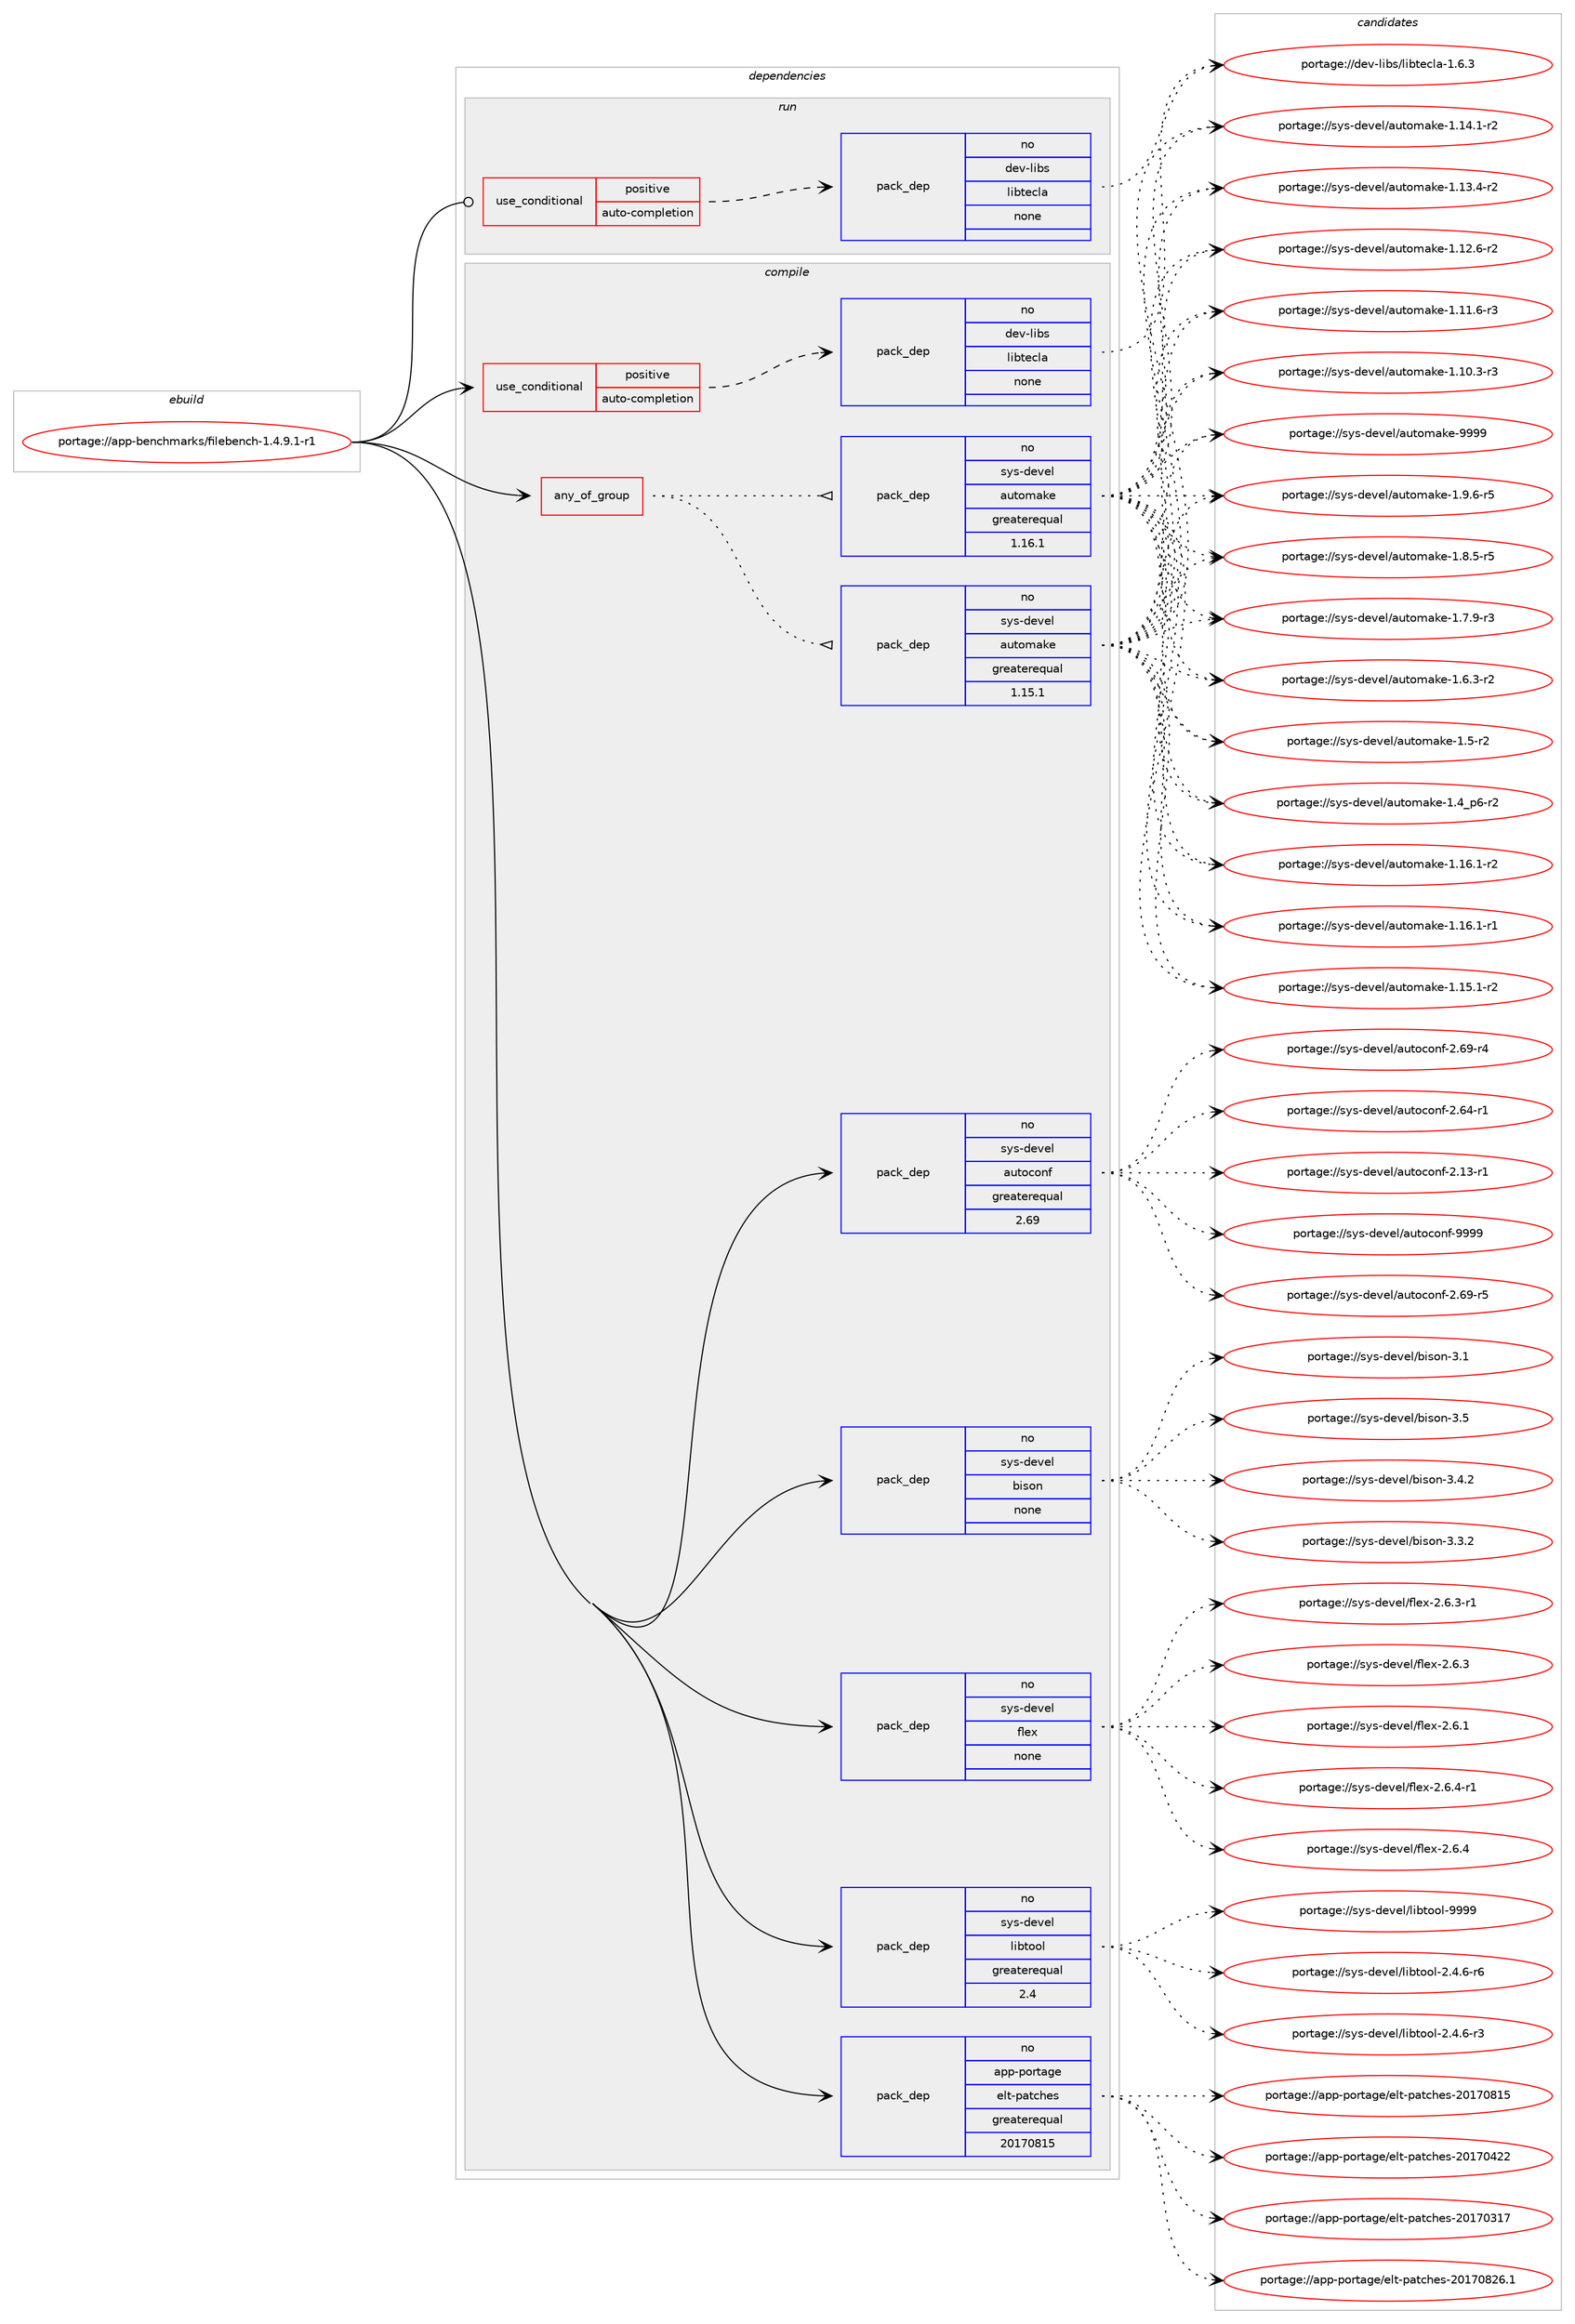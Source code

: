 digraph prolog {

# *************
# Graph options
# *************

newrank=true;
concentrate=true;
compound=true;
graph [rankdir=LR,fontname=Helvetica,fontsize=10,ranksep=1.5];#, ranksep=2.5, nodesep=0.2];
edge  [arrowhead=vee];
node  [fontname=Helvetica,fontsize=10];

# **********
# The ebuild
# **********

subgraph cluster_leftcol {
color=gray;
label=<<i>ebuild</i>>;
id [label="portage://app-benchmarks/filebench-1.4.9.1-r1", color=red, width=4, href="../app-benchmarks/filebench-1.4.9.1-r1.svg"];
}

# ****************
# The dependencies
# ****************

subgraph cluster_midcol {
color=gray;
label=<<i>dependencies</i>>;
subgraph cluster_compile {
fillcolor="#eeeeee";
style=filled;
label=<<i>compile</i>>;
subgraph any8294 {
dependency644967 [label=<<TABLE BORDER="0" CELLBORDER="1" CELLSPACING="0" CELLPADDING="4"><TR><TD CELLPADDING="10">any_of_group</TD></TR></TABLE>>, shape=none, color=red];subgraph pack484456 {
dependency644968 [label=<<TABLE BORDER="0" CELLBORDER="1" CELLSPACING="0" CELLPADDING="4" WIDTH="220"><TR><TD ROWSPAN="6" CELLPADDING="30">pack_dep</TD></TR><TR><TD WIDTH="110">no</TD></TR><TR><TD>sys-devel</TD></TR><TR><TD>automake</TD></TR><TR><TD>greaterequal</TD></TR><TR><TD>1.16.1</TD></TR></TABLE>>, shape=none, color=blue];
}
dependency644967:e -> dependency644968:w [weight=20,style="dotted",arrowhead="oinv"];
subgraph pack484457 {
dependency644969 [label=<<TABLE BORDER="0" CELLBORDER="1" CELLSPACING="0" CELLPADDING="4" WIDTH="220"><TR><TD ROWSPAN="6" CELLPADDING="30">pack_dep</TD></TR><TR><TD WIDTH="110">no</TD></TR><TR><TD>sys-devel</TD></TR><TR><TD>automake</TD></TR><TR><TD>greaterequal</TD></TR><TR><TD>1.15.1</TD></TR></TABLE>>, shape=none, color=blue];
}
dependency644967:e -> dependency644969:w [weight=20,style="dotted",arrowhead="oinv"];
}
id:e -> dependency644967:w [weight=20,style="solid",arrowhead="vee"];
subgraph cond151924 {
dependency644970 [label=<<TABLE BORDER="0" CELLBORDER="1" CELLSPACING="0" CELLPADDING="4"><TR><TD ROWSPAN="3" CELLPADDING="10">use_conditional</TD></TR><TR><TD>positive</TD></TR><TR><TD>auto-completion</TD></TR></TABLE>>, shape=none, color=red];
subgraph pack484458 {
dependency644971 [label=<<TABLE BORDER="0" CELLBORDER="1" CELLSPACING="0" CELLPADDING="4" WIDTH="220"><TR><TD ROWSPAN="6" CELLPADDING="30">pack_dep</TD></TR><TR><TD WIDTH="110">no</TD></TR><TR><TD>dev-libs</TD></TR><TR><TD>libtecla</TD></TR><TR><TD>none</TD></TR><TR><TD></TD></TR></TABLE>>, shape=none, color=blue];
}
dependency644970:e -> dependency644971:w [weight=20,style="dashed",arrowhead="vee"];
}
id:e -> dependency644970:w [weight=20,style="solid",arrowhead="vee"];
subgraph pack484459 {
dependency644972 [label=<<TABLE BORDER="0" CELLBORDER="1" CELLSPACING="0" CELLPADDING="4" WIDTH="220"><TR><TD ROWSPAN="6" CELLPADDING="30">pack_dep</TD></TR><TR><TD WIDTH="110">no</TD></TR><TR><TD>app-portage</TD></TR><TR><TD>elt-patches</TD></TR><TR><TD>greaterequal</TD></TR><TR><TD>20170815</TD></TR></TABLE>>, shape=none, color=blue];
}
id:e -> dependency644972:w [weight=20,style="solid",arrowhead="vee"];
subgraph pack484460 {
dependency644973 [label=<<TABLE BORDER="0" CELLBORDER="1" CELLSPACING="0" CELLPADDING="4" WIDTH="220"><TR><TD ROWSPAN="6" CELLPADDING="30">pack_dep</TD></TR><TR><TD WIDTH="110">no</TD></TR><TR><TD>sys-devel</TD></TR><TR><TD>autoconf</TD></TR><TR><TD>greaterequal</TD></TR><TR><TD>2.69</TD></TR></TABLE>>, shape=none, color=blue];
}
id:e -> dependency644973:w [weight=20,style="solid",arrowhead="vee"];
subgraph pack484461 {
dependency644974 [label=<<TABLE BORDER="0" CELLBORDER="1" CELLSPACING="0" CELLPADDING="4" WIDTH="220"><TR><TD ROWSPAN="6" CELLPADDING="30">pack_dep</TD></TR><TR><TD WIDTH="110">no</TD></TR><TR><TD>sys-devel</TD></TR><TR><TD>bison</TD></TR><TR><TD>none</TD></TR><TR><TD></TD></TR></TABLE>>, shape=none, color=blue];
}
id:e -> dependency644974:w [weight=20,style="solid",arrowhead="vee"];
subgraph pack484462 {
dependency644975 [label=<<TABLE BORDER="0" CELLBORDER="1" CELLSPACING="0" CELLPADDING="4" WIDTH="220"><TR><TD ROWSPAN="6" CELLPADDING="30">pack_dep</TD></TR><TR><TD WIDTH="110">no</TD></TR><TR><TD>sys-devel</TD></TR><TR><TD>flex</TD></TR><TR><TD>none</TD></TR><TR><TD></TD></TR></TABLE>>, shape=none, color=blue];
}
id:e -> dependency644975:w [weight=20,style="solid",arrowhead="vee"];
subgraph pack484463 {
dependency644976 [label=<<TABLE BORDER="0" CELLBORDER="1" CELLSPACING="0" CELLPADDING="4" WIDTH="220"><TR><TD ROWSPAN="6" CELLPADDING="30">pack_dep</TD></TR><TR><TD WIDTH="110">no</TD></TR><TR><TD>sys-devel</TD></TR><TR><TD>libtool</TD></TR><TR><TD>greaterequal</TD></TR><TR><TD>2.4</TD></TR></TABLE>>, shape=none, color=blue];
}
id:e -> dependency644976:w [weight=20,style="solid",arrowhead="vee"];
}
subgraph cluster_compileandrun {
fillcolor="#eeeeee";
style=filled;
label=<<i>compile and run</i>>;
}
subgraph cluster_run {
fillcolor="#eeeeee";
style=filled;
label=<<i>run</i>>;
subgraph cond151925 {
dependency644977 [label=<<TABLE BORDER="0" CELLBORDER="1" CELLSPACING="0" CELLPADDING="4"><TR><TD ROWSPAN="3" CELLPADDING="10">use_conditional</TD></TR><TR><TD>positive</TD></TR><TR><TD>auto-completion</TD></TR></TABLE>>, shape=none, color=red];
subgraph pack484464 {
dependency644978 [label=<<TABLE BORDER="0" CELLBORDER="1" CELLSPACING="0" CELLPADDING="4" WIDTH="220"><TR><TD ROWSPAN="6" CELLPADDING="30">pack_dep</TD></TR><TR><TD WIDTH="110">no</TD></TR><TR><TD>dev-libs</TD></TR><TR><TD>libtecla</TD></TR><TR><TD>none</TD></TR><TR><TD></TD></TR></TABLE>>, shape=none, color=blue];
}
dependency644977:e -> dependency644978:w [weight=20,style="dashed",arrowhead="vee"];
}
id:e -> dependency644977:w [weight=20,style="solid",arrowhead="odot"];
}
}

# **************
# The candidates
# **************

subgraph cluster_choices {
rank=same;
color=gray;
label=<<i>candidates</i>>;

subgraph choice484456 {
color=black;
nodesep=1;
choice115121115451001011181011084797117116111109971071014557575757 [label="portage://sys-devel/automake-9999", color=red, width=4,href="../sys-devel/automake-9999.svg"];
choice115121115451001011181011084797117116111109971071014549465746544511453 [label="portage://sys-devel/automake-1.9.6-r5", color=red, width=4,href="../sys-devel/automake-1.9.6-r5.svg"];
choice115121115451001011181011084797117116111109971071014549465646534511453 [label="portage://sys-devel/automake-1.8.5-r5", color=red, width=4,href="../sys-devel/automake-1.8.5-r5.svg"];
choice115121115451001011181011084797117116111109971071014549465546574511451 [label="portage://sys-devel/automake-1.7.9-r3", color=red, width=4,href="../sys-devel/automake-1.7.9-r3.svg"];
choice115121115451001011181011084797117116111109971071014549465446514511450 [label="portage://sys-devel/automake-1.6.3-r2", color=red, width=4,href="../sys-devel/automake-1.6.3-r2.svg"];
choice11512111545100101118101108479711711611110997107101454946534511450 [label="portage://sys-devel/automake-1.5-r2", color=red, width=4,href="../sys-devel/automake-1.5-r2.svg"];
choice115121115451001011181011084797117116111109971071014549465295112544511450 [label="portage://sys-devel/automake-1.4_p6-r2", color=red, width=4,href="../sys-devel/automake-1.4_p6-r2.svg"];
choice11512111545100101118101108479711711611110997107101454946495446494511450 [label="portage://sys-devel/automake-1.16.1-r2", color=red, width=4,href="../sys-devel/automake-1.16.1-r2.svg"];
choice11512111545100101118101108479711711611110997107101454946495446494511449 [label="portage://sys-devel/automake-1.16.1-r1", color=red, width=4,href="../sys-devel/automake-1.16.1-r1.svg"];
choice11512111545100101118101108479711711611110997107101454946495346494511450 [label="portage://sys-devel/automake-1.15.1-r2", color=red, width=4,href="../sys-devel/automake-1.15.1-r2.svg"];
choice11512111545100101118101108479711711611110997107101454946495246494511450 [label="portage://sys-devel/automake-1.14.1-r2", color=red, width=4,href="../sys-devel/automake-1.14.1-r2.svg"];
choice11512111545100101118101108479711711611110997107101454946495146524511450 [label="portage://sys-devel/automake-1.13.4-r2", color=red, width=4,href="../sys-devel/automake-1.13.4-r2.svg"];
choice11512111545100101118101108479711711611110997107101454946495046544511450 [label="portage://sys-devel/automake-1.12.6-r2", color=red, width=4,href="../sys-devel/automake-1.12.6-r2.svg"];
choice11512111545100101118101108479711711611110997107101454946494946544511451 [label="portage://sys-devel/automake-1.11.6-r3", color=red, width=4,href="../sys-devel/automake-1.11.6-r3.svg"];
choice11512111545100101118101108479711711611110997107101454946494846514511451 [label="portage://sys-devel/automake-1.10.3-r3", color=red, width=4,href="../sys-devel/automake-1.10.3-r3.svg"];
dependency644968:e -> choice115121115451001011181011084797117116111109971071014557575757:w [style=dotted,weight="100"];
dependency644968:e -> choice115121115451001011181011084797117116111109971071014549465746544511453:w [style=dotted,weight="100"];
dependency644968:e -> choice115121115451001011181011084797117116111109971071014549465646534511453:w [style=dotted,weight="100"];
dependency644968:e -> choice115121115451001011181011084797117116111109971071014549465546574511451:w [style=dotted,weight="100"];
dependency644968:e -> choice115121115451001011181011084797117116111109971071014549465446514511450:w [style=dotted,weight="100"];
dependency644968:e -> choice11512111545100101118101108479711711611110997107101454946534511450:w [style=dotted,weight="100"];
dependency644968:e -> choice115121115451001011181011084797117116111109971071014549465295112544511450:w [style=dotted,weight="100"];
dependency644968:e -> choice11512111545100101118101108479711711611110997107101454946495446494511450:w [style=dotted,weight="100"];
dependency644968:e -> choice11512111545100101118101108479711711611110997107101454946495446494511449:w [style=dotted,weight="100"];
dependency644968:e -> choice11512111545100101118101108479711711611110997107101454946495346494511450:w [style=dotted,weight="100"];
dependency644968:e -> choice11512111545100101118101108479711711611110997107101454946495246494511450:w [style=dotted,weight="100"];
dependency644968:e -> choice11512111545100101118101108479711711611110997107101454946495146524511450:w [style=dotted,weight="100"];
dependency644968:e -> choice11512111545100101118101108479711711611110997107101454946495046544511450:w [style=dotted,weight="100"];
dependency644968:e -> choice11512111545100101118101108479711711611110997107101454946494946544511451:w [style=dotted,weight="100"];
dependency644968:e -> choice11512111545100101118101108479711711611110997107101454946494846514511451:w [style=dotted,weight="100"];
}
subgraph choice484457 {
color=black;
nodesep=1;
choice115121115451001011181011084797117116111109971071014557575757 [label="portage://sys-devel/automake-9999", color=red, width=4,href="../sys-devel/automake-9999.svg"];
choice115121115451001011181011084797117116111109971071014549465746544511453 [label="portage://sys-devel/automake-1.9.6-r5", color=red, width=4,href="../sys-devel/automake-1.9.6-r5.svg"];
choice115121115451001011181011084797117116111109971071014549465646534511453 [label="portage://sys-devel/automake-1.8.5-r5", color=red, width=4,href="../sys-devel/automake-1.8.5-r5.svg"];
choice115121115451001011181011084797117116111109971071014549465546574511451 [label="portage://sys-devel/automake-1.7.9-r3", color=red, width=4,href="../sys-devel/automake-1.7.9-r3.svg"];
choice115121115451001011181011084797117116111109971071014549465446514511450 [label="portage://sys-devel/automake-1.6.3-r2", color=red, width=4,href="../sys-devel/automake-1.6.3-r2.svg"];
choice11512111545100101118101108479711711611110997107101454946534511450 [label="portage://sys-devel/automake-1.5-r2", color=red, width=4,href="../sys-devel/automake-1.5-r2.svg"];
choice115121115451001011181011084797117116111109971071014549465295112544511450 [label="portage://sys-devel/automake-1.4_p6-r2", color=red, width=4,href="../sys-devel/automake-1.4_p6-r2.svg"];
choice11512111545100101118101108479711711611110997107101454946495446494511450 [label="portage://sys-devel/automake-1.16.1-r2", color=red, width=4,href="../sys-devel/automake-1.16.1-r2.svg"];
choice11512111545100101118101108479711711611110997107101454946495446494511449 [label="portage://sys-devel/automake-1.16.1-r1", color=red, width=4,href="../sys-devel/automake-1.16.1-r1.svg"];
choice11512111545100101118101108479711711611110997107101454946495346494511450 [label="portage://sys-devel/automake-1.15.1-r2", color=red, width=4,href="../sys-devel/automake-1.15.1-r2.svg"];
choice11512111545100101118101108479711711611110997107101454946495246494511450 [label="portage://sys-devel/automake-1.14.1-r2", color=red, width=4,href="../sys-devel/automake-1.14.1-r2.svg"];
choice11512111545100101118101108479711711611110997107101454946495146524511450 [label="portage://sys-devel/automake-1.13.4-r2", color=red, width=4,href="../sys-devel/automake-1.13.4-r2.svg"];
choice11512111545100101118101108479711711611110997107101454946495046544511450 [label="portage://sys-devel/automake-1.12.6-r2", color=red, width=4,href="../sys-devel/automake-1.12.6-r2.svg"];
choice11512111545100101118101108479711711611110997107101454946494946544511451 [label="portage://sys-devel/automake-1.11.6-r3", color=red, width=4,href="../sys-devel/automake-1.11.6-r3.svg"];
choice11512111545100101118101108479711711611110997107101454946494846514511451 [label="portage://sys-devel/automake-1.10.3-r3", color=red, width=4,href="../sys-devel/automake-1.10.3-r3.svg"];
dependency644969:e -> choice115121115451001011181011084797117116111109971071014557575757:w [style=dotted,weight="100"];
dependency644969:e -> choice115121115451001011181011084797117116111109971071014549465746544511453:w [style=dotted,weight="100"];
dependency644969:e -> choice115121115451001011181011084797117116111109971071014549465646534511453:w [style=dotted,weight="100"];
dependency644969:e -> choice115121115451001011181011084797117116111109971071014549465546574511451:w [style=dotted,weight="100"];
dependency644969:e -> choice115121115451001011181011084797117116111109971071014549465446514511450:w [style=dotted,weight="100"];
dependency644969:e -> choice11512111545100101118101108479711711611110997107101454946534511450:w [style=dotted,weight="100"];
dependency644969:e -> choice115121115451001011181011084797117116111109971071014549465295112544511450:w [style=dotted,weight="100"];
dependency644969:e -> choice11512111545100101118101108479711711611110997107101454946495446494511450:w [style=dotted,weight="100"];
dependency644969:e -> choice11512111545100101118101108479711711611110997107101454946495446494511449:w [style=dotted,weight="100"];
dependency644969:e -> choice11512111545100101118101108479711711611110997107101454946495346494511450:w [style=dotted,weight="100"];
dependency644969:e -> choice11512111545100101118101108479711711611110997107101454946495246494511450:w [style=dotted,weight="100"];
dependency644969:e -> choice11512111545100101118101108479711711611110997107101454946495146524511450:w [style=dotted,weight="100"];
dependency644969:e -> choice11512111545100101118101108479711711611110997107101454946495046544511450:w [style=dotted,weight="100"];
dependency644969:e -> choice11512111545100101118101108479711711611110997107101454946494946544511451:w [style=dotted,weight="100"];
dependency644969:e -> choice11512111545100101118101108479711711611110997107101454946494846514511451:w [style=dotted,weight="100"];
}
subgraph choice484458 {
color=black;
nodesep=1;
choice100101118451081059811547108105981161019910897454946544651 [label="portage://dev-libs/libtecla-1.6.3", color=red, width=4,href="../dev-libs/libtecla-1.6.3.svg"];
dependency644971:e -> choice100101118451081059811547108105981161019910897454946544651:w [style=dotted,weight="100"];
}
subgraph choice484459 {
color=black;
nodesep=1;
choice971121124511211111411697103101471011081164511297116991041011154550484955485650544649 [label="portage://app-portage/elt-patches-20170826.1", color=red, width=4,href="../app-portage/elt-patches-20170826.1.svg"];
choice97112112451121111141169710310147101108116451129711699104101115455048495548564953 [label="portage://app-portage/elt-patches-20170815", color=red, width=4,href="../app-portage/elt-patches-20170815.svg"];
choice97112112451121111141169710310147101108116451129711699104101115455048495548525050 [label="portage://app-portage/elt-patches-20170422", color=red, width=4,href="../app-portage/elt-patches-20170422.svg"];
choice97112112451121111141169710310147101108116451129711699104101115455048495548514955 [label="portage://app-portage/elt-patches-20170317", color=red, width=4,href="../app-portage/elt-patches-20170317.svg"];
dependency644972:e -> choice971121124511211111411697103101471011081164511297116991041011154550484955485650544649:w [style=dotted,weight="100"];
dependency644972:e -> choice97112112451121111141169710310147101108116451129711699104101115455048495548564953:w [style=dotted,weight="100"];
dependency644972:e -> choice97112112451121111141169710310147101108116451129711699104101115455048495548525050:w [style=dotted,weight="100"];
dependency644972:e -> choice97112112451121111141169710310147101108116451129711699104101115455048495548514955:w [style=dotted,weight="100"];
}
subgraph choice484460 {
color=black;
nodesep=1;
choice115121115451001011181011084797117116111991111101024557575757 [label="portage://sys-devel/autoconf-9999", color=red, width=4,href="../sys-devel/autoconf-9999.svg"];
choice1151211154510010111810110847971171161119911111010245504654574511453 [label="portage://sys-devel/autoconf-2.69-r5", color=red, width=4,href="../sys-devel/autoconf-2.69-r5.svg"];
choice1151211154510010111810110847971171161119911111010245504654574511452 [label="portage://sys-devel/autoconf-2.69-r4", color=red, width=4,href="../sys-devel/autoconf-2.69-r4.svg"];
choice1151211154510010111810110847971171161119911111010245504654524511449 [label="portage://sys-devel/autoconf-2.64-r1", color=red, width=4,href="../sys-devel/autoconf-2.64-r1.svg"];
choice1151211154510010111810110847971171161119911111010245504649514511449 [label="portage://sys-devel/autoconf-2.13-r1", color=red, width=4,href="../sys-devel/autoconf-2.13-r1.svg"];
dependency644973:e -> choice115121115451001011181011084797117116111991111101024557575757:w [style=dotted,weight="100"];
dependency644973:e -> choice1151211154510010111810110847971171161119911111010245504654574511453:w [style=dotted,weight="100"];
dependency644973:e -> choice1151211154510010111810110847971171161119911111010245504654574511452:w [style=dotted,weight="100"];
dependency644973:e -> choice1151211154510010111810110847971171161119911111010245504654524511449:w [style=dotted,weight="100"];
dependency644973:e -> choice1151211154510010111810110847971171161119911111010245504649514511449:w [style=dotted,weight="100"];
}
subgraph choice484461 {
color=black;
nodesep=1;
choice11512111545100101118101108479810511511111045514653 [label="portage://sys-devel/bison-3.5", color=red, width=4,href="../sys-devel/bison-3.5.svg"];
choice115121115451001011181011084798105115111110455146524650 [label="portage://sys-devel/bison-3.4.2", color=red, width=4,href="../sys-devel/bison-3.4.2.svg"];
choice115121115451001011181011084798105115111110455146514650 [label="portage://sys-devel/bison-3.3.2", color=red, width=4,href="../sys-devel/bison-3.3.2.svg"];
choice11512111545100101118101108479810511511111045514649 [label="portage://sys-devel/bison-3.1", color=red, width=4,href="../sys-devel/bison-3.1.svg"];
dependency644974:e -> choice11512111545100101118101108479810511511111045514653:w [style=dotted,weight="100"];
dependency644974:e -> choice115121115451001011181011084798105115111110455146524650:w [style=dotted,weight="100"];
dependency644974:e -> choice115121115451001011181011084798105115111110455146514650:w [style=dotted,weight="100"];
dependency644974:e -> choice11512111545100101118101108479810511511111045514649:w [style=dotted,weight="100"];
}
subgraph choice484462 {
color=black;
nodesep=1;
choice11512111545100101118101108471021081011204550465446524511449 [label="portage://sys-devel/flex-2.6.4-r1", color=red, width=4,href="../sys-devel/flex-2.6.4-r1.svg"];
choice1151211154510010111810110847102108101120455046544652 [label="portage://sys-devel/flex-2.6.4", color=red, width=4,href="../sys-devel/flex-2.6.4.svg"];
choice11512111545100101118101108471021081011204550465446514511449 [label="portage://sys-devel/flex-2.6.3-r1", color=red, width=4,href="../sys-devel/flex-2.6.3-r1.svg"];
choice1151211154510010111810110847102108101120455046544651 [label="portage://sys-devel/flex-2.6.3", color=red, width=4,href="../sys-devel/flex-2.6.3.svg"];
choice1151211154510010111810110847102108101120455046544649 [label="portage://sys-devel/flex-2.6.1", color=red, width=4,href="../sys-devel/flex-2.6.1.svg"];
dependency644975:e -> choice11512111545100101118101108471021081011204550465446524511449:w [style=dotted,weight="100"];
dependency644975:e -> choice1151211154510010111810110847102108101120455046544652:w [style=dotted,weight="100"];
dependency644975:e -> choice11512111545100101118101108471021081011204550465446514511449:w [style=dotted,weight="100"];
dependency644975:e -> choice1151211154510010111810110847102108101120455046544651:w [style=dotted,weight="100"];
dependency644975:e -> choice1151211154510010111810110847102108101120455046544649:w [style=dotted,weight="100"];
}
subgraph choice484463 {
color=black;
nodesep=1;
choice1151211154510010111810110847108105981161111111084557575757 [label="portage://sys-devel/libtool-9999", color=red, width=4,href="../sys-devel/libtool-9999.svg"];
choice1151211154510010111810110847108105981161111111084550465246544511454 [label="portage://sys-devel/libtool-2.4.6-r6", color=red, width=4,href="../sys-devel/libtool-2.4.6-r6.svg"];
choice1151211154510010111810110847108105981161111111084550465246544511451 [label="portage://sys-devel/libtool-2.4.6-r3", color=red, width=4,href="../sys-devel/libtool-2.4.6-r3.svg"];
dependency644976:e -> choice1151211154510010111810110847108105981161111111084557575757:w [style=dotted,weight="100"];
dependency644976:e -> choice1151211154510010111810110847108105981161111111084550465246544511454:w [style=dotted,weight="100"];
dependency644976:e -> choice1151211154510010111810110847108105981161111111084550465246544511451:w [style=dotted,weight="100"];
}
subgraph choice484464 {
color=black;
nodesep=1;
choice100101118451081059811547108105981161019910897454946544651 [label="portage://dev-libs/libtecla-1.6.3", color=red, width=4,href="../dev-libs/libtecla-1.6.3.svg"];
dependency644978:e -> choice100101118451081059811547108105981161019910897454946544651:w [style=dotted,weight="100"];
}
}

}
